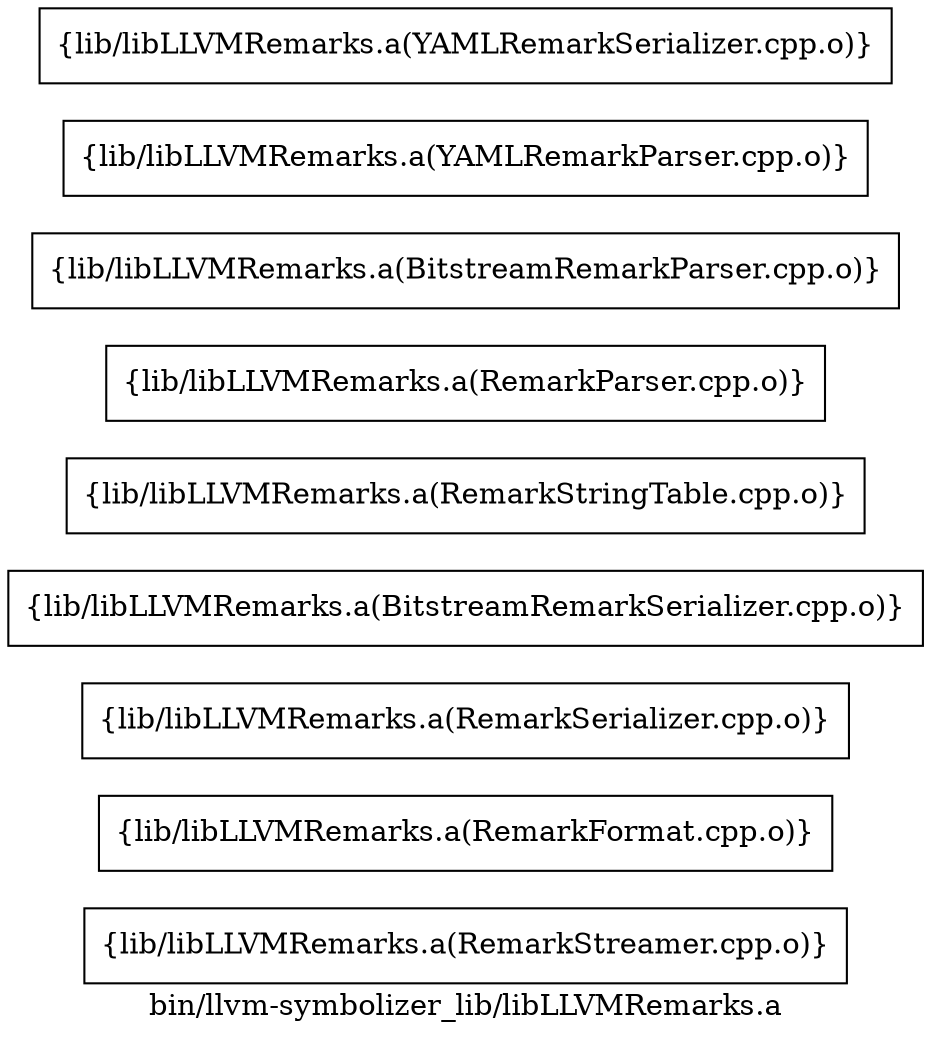 digraph "bin/llvm-symbolizer_lib/libLLVMRemarks.a" {
	label="bin/llvm-symbolizer_lib/libLLVMRemarks.a";
	rankdir=LR;

	Node0x55f808f90708 [shape=record,shape=box,group=0,label="{lib/libLLVMRemarks.a(RemarkStreamer.cpp.o)}"];
	Node0x55f808f8ef48 [shape=record,shape=box,group=0,label="{lib/libLLVMRemarks.a(RemarkFormat.cpp.o)}"];
	Node0x55f808f90668 [shape=record,shape=box,group=0,label="{lib/libLLVMRemarks.a(RemarkSerializer.cpp.o)}"];
	Node0x55f808f90988 [shape=record,shape=box,group=0,label="{lib/libLLVMRemarks.a(BitstreamRemarkSerializer.cpp.o)}"];
	Node0x55f808f90398 [shape=record,shape=box,group=0,label="{lib/libLLVMRemarks.a(RemarkStringTable.cpp.o)}"];
	Node0x55f808f91e78 [shape=record,shape=box,group=0,label="{lib/libLLVMRemarks.a(RemarkParser.cpp.o)}"];
	Node0x55f808f91ce8 [shape=record,shape=box,group=0,label="{lib/libLLVMRemarks.a(BitstreamRemarkParser.cpp.o)}"];
	Node0x55f808f93958 [shape=record,shape=box,group=0,label="{lib/libLLVMRemarks.a(YAMLRemarkParser.cpp.o)}"];
	Node0x55f808f93908 [shape=record,shape=box,group=0,label="{lib/libLLVMRemarks.a(YAMLRemarkSerializer.cpp.o)}"];
}
